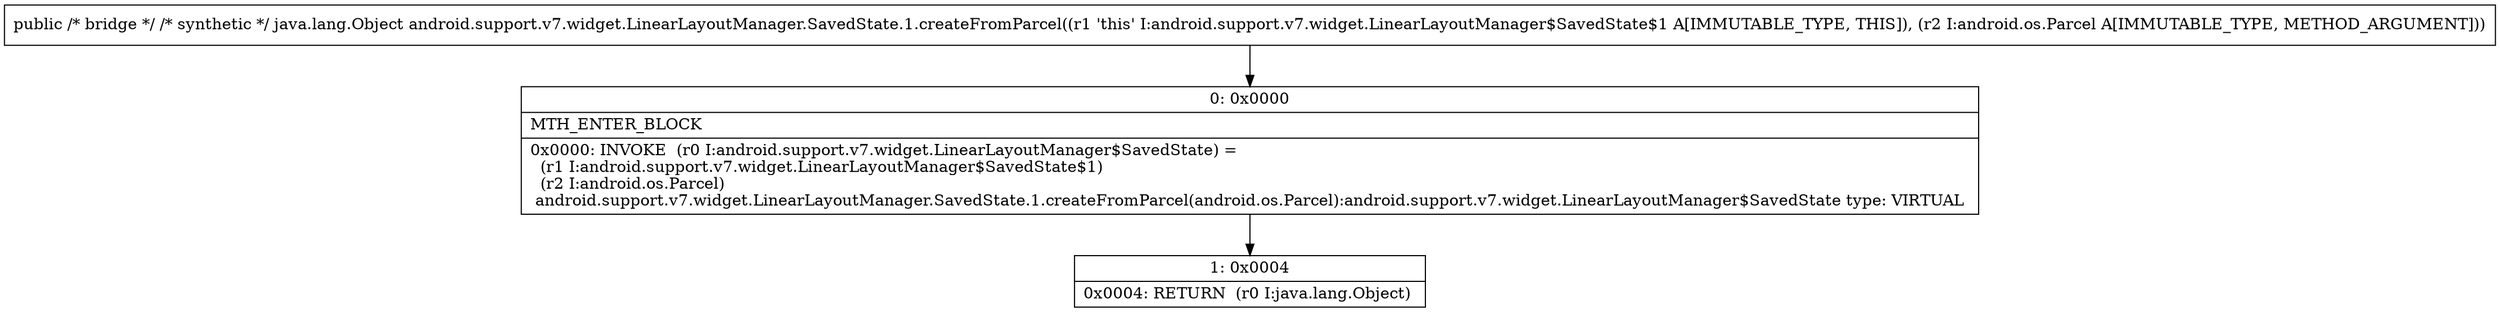 digraph "CFG forandroid.support.v7.widget.LinearLayoutManager.SavedState.1.createFromParcel(Landroid\/os\/Parcel;)Ljava\/lang\/Object;" {
Node_0 [shape=record,label="{0\:\ 0x0000|MTH_ENTER_BLOCK\l|0x0000: INVOKE  (r0 I:android.support.v7.widget.LinearLayoutManager$SavedState) = \l  (r1 I:android.support.v7.widget.LinearLayoutManager$SavedState$1)\l  (r2 I:android.os.Parcel)\l android.support.v7.widget.LinearLayoutManager.SavedState.1.createFromParcel(android.os.Parcel):android.support.v7.widget.LinearLayoutManager$SavedState type: VIRTUAL \l}"];
Node_1 [shape=record,label="{1\:\ 0x0004|0x0004: RETURN  (r0 I:java.lang.Object) \l}"];
MethodNode[shape=record,label="{public \/* bridge *\/ \/* synthetic *\/ java.lang.Object android.support.v7.widget.LinearLayoutManager.SavedState.1.createFromParcel((r1 'this' I:android.support.v7.widget.LinearLayoutManager$SavedState$1 A[IMMUTABLE_TYPE, THIS]), (r2 I:android.os.Parcel A[IMMUTABLE_TYPE, METHOD_ARGUMENT])) }"];
MethodNode -> Node_0;
Node_0 -> Node_1;
}

